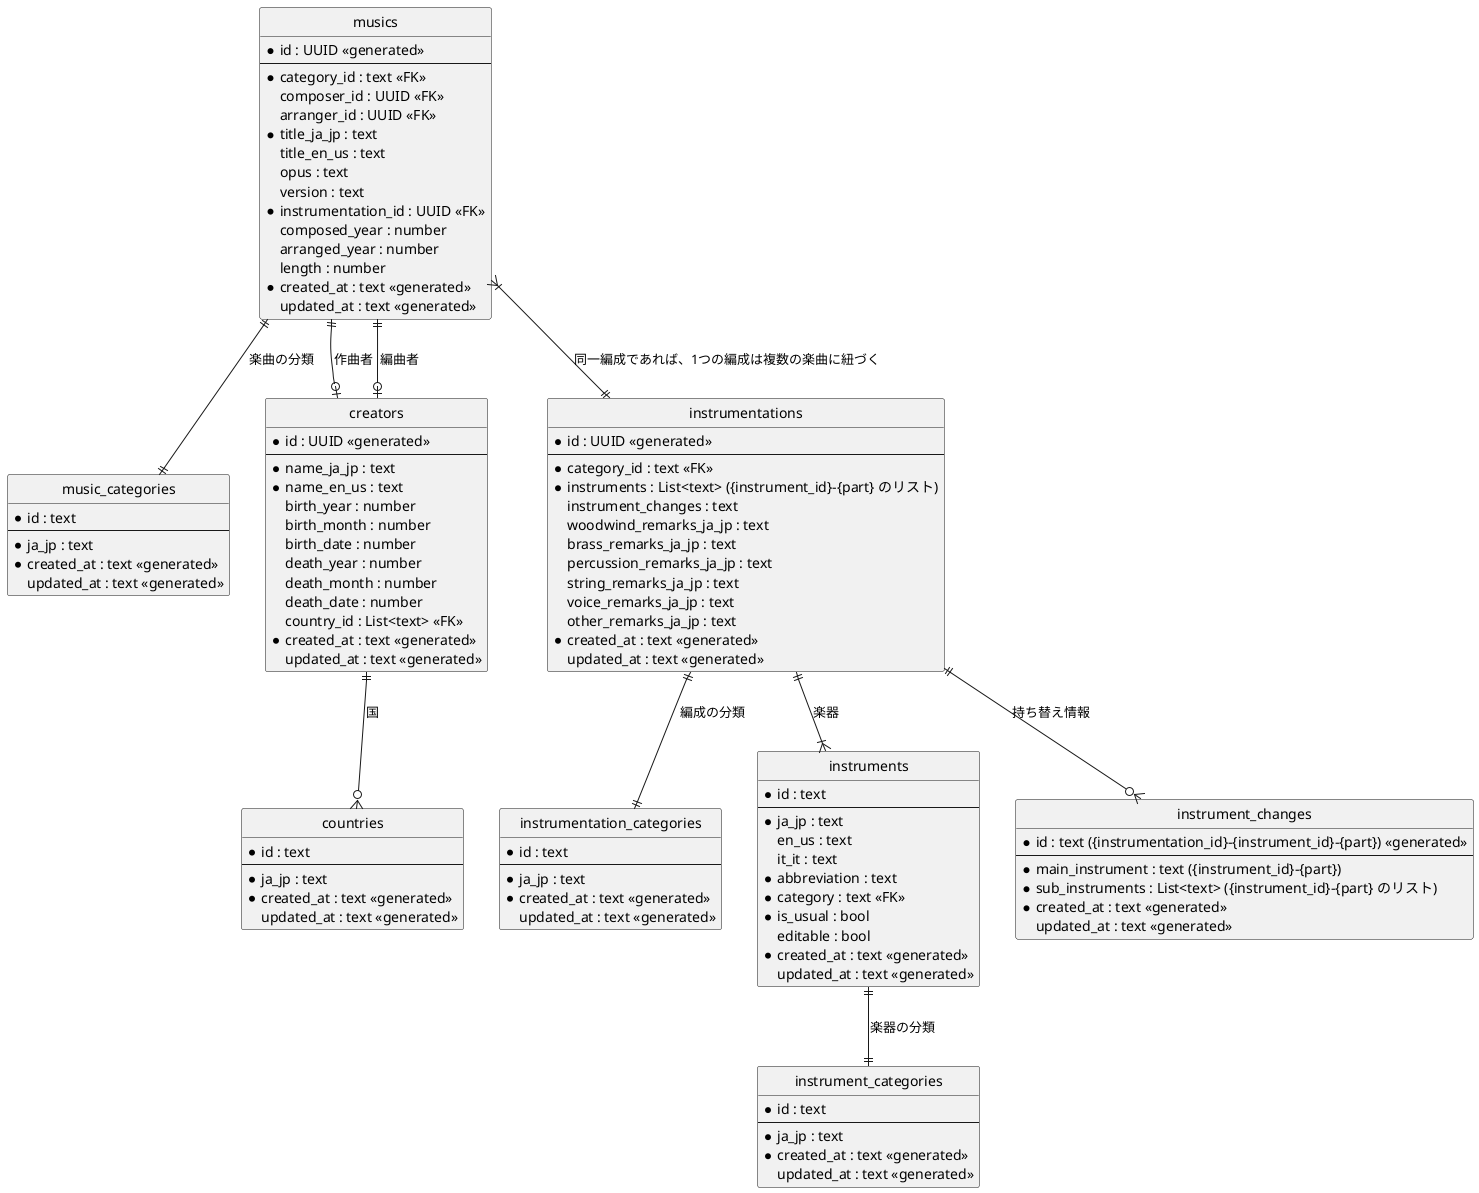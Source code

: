 @startuml

' hide the spot
hide circle

' 楽曲テーブル
entity "musics" as music {
    * id : UUID <<generated>>
    --
    * category_id : text <<FK>>
    composer_id : UUID <<FK>>
    arranger_id : UUID <<FK>>
    * title_ja_jp : text
    title_en_us : text
    opus : text
    version : text
    * instrumentation_id : UUID <<FK>>
    composed_year : number
    arranged_year : number
    length : number
    * created_at : text <<generated>>
    updated_at : text <<generated>>
}

' 楽曲分類テーブル
entity "music_categories" as music_category {
    * id : text
    --
    * ja_jp : text
    * created_at : text <<generated>>
    updated_at : text <<generated>>
}

' 作者(作曲者や編曲者)テーブル
entity "creators" as creator {
    * id : UUID <<generated>>
    --
    * name_ja_jp : text
    * name_en_us : text
    birth_year : number
    birth_month : number
    birth_date : number
    death_year : number
    death_month : number
    death_date : number
    country_id : List<text> <<FK>>
    * created_at : text <<generated>>
    updated_at : text <<generated>>
}

' 国テーブル
entity "countries" as country {
    * id : text
    --
    * ja_jp : text
    * created_at : text <<generated>>
    updated_at : text <<generated>>
}

' 編成テーブル
entity "instrumentations" as instrumentation {
    * id : UUID <<generated>>
    --
    * category_id : text <<FK>>
    * instruments : List<text> ({instrument_id}-{part} のリスト)
    instrument_changes : text
    woodwind_remarks_ja_jp : text
    brass_remarks_ja_jp : text
    percussion_remarks_ja_jp : text
    string_remarks_ja_jp : text
    voice_remarks_ja_jp : text
    other_remarks_ja_jp : text
    * created_at : text <<generated>>
    updated_at : text <<generated>>
}

' 編成分類テーブル
entity "instrumentation_categories" as instrumentation_category {
    * id : text
    --
    * ja_jp : text
    * created_at : text <<generated>>
    updated_at : text <<generated>>
}

' 楽器テーブル
entity "instruments" as instrument {
    * id : text
    --
    * ja_jp : text
    en_us : text
    it_it : text
    * abbreviation : text
    * category : text <<FK>>
    * is_usual : bool
    editable : bool
    * created_at : text <<generated>>
    updated_at : text <<generated>>
}

' 楽器分類テーブル
entity "instrument_categories" as instrument_category {
    * id : text
    --
    * ja_jp : text
    * created_at : text <<generated>>
    updated_at : text <<generated>>
}

' 楽器持替えテーブル
entity "instrument_changes" as instrument_change {
    * id : text ({instrumentation_id}-{instrument_id}-{part}) <<generated>>
    --
    * main_instrument : text ({instrument_id}-{part})
    * sub_instruments : List<text> ({instrument_id}-{part} のリスト)
    * created_at : text <<generated>>
    updated_at : text <<generated>>
}

music ||--|| music_category : 楽曲の分類
music ||--o| creator : 作曲者
music ||--o| creator : 編曲者
music }|--|| instrumentation : 同一編成であれば、1つの編成は複数の楽曲に紐づく

creator ||--o{ country : 国

instrumentation ||--|| instrumentation_category : 編成の分類
instrumentation ||--|{ instrument : 楽器
instrumentation ||--o{ instrument_change : 持ち替え情報

instrument ||--|| instrument_category : 楽器の分類

@enduml
